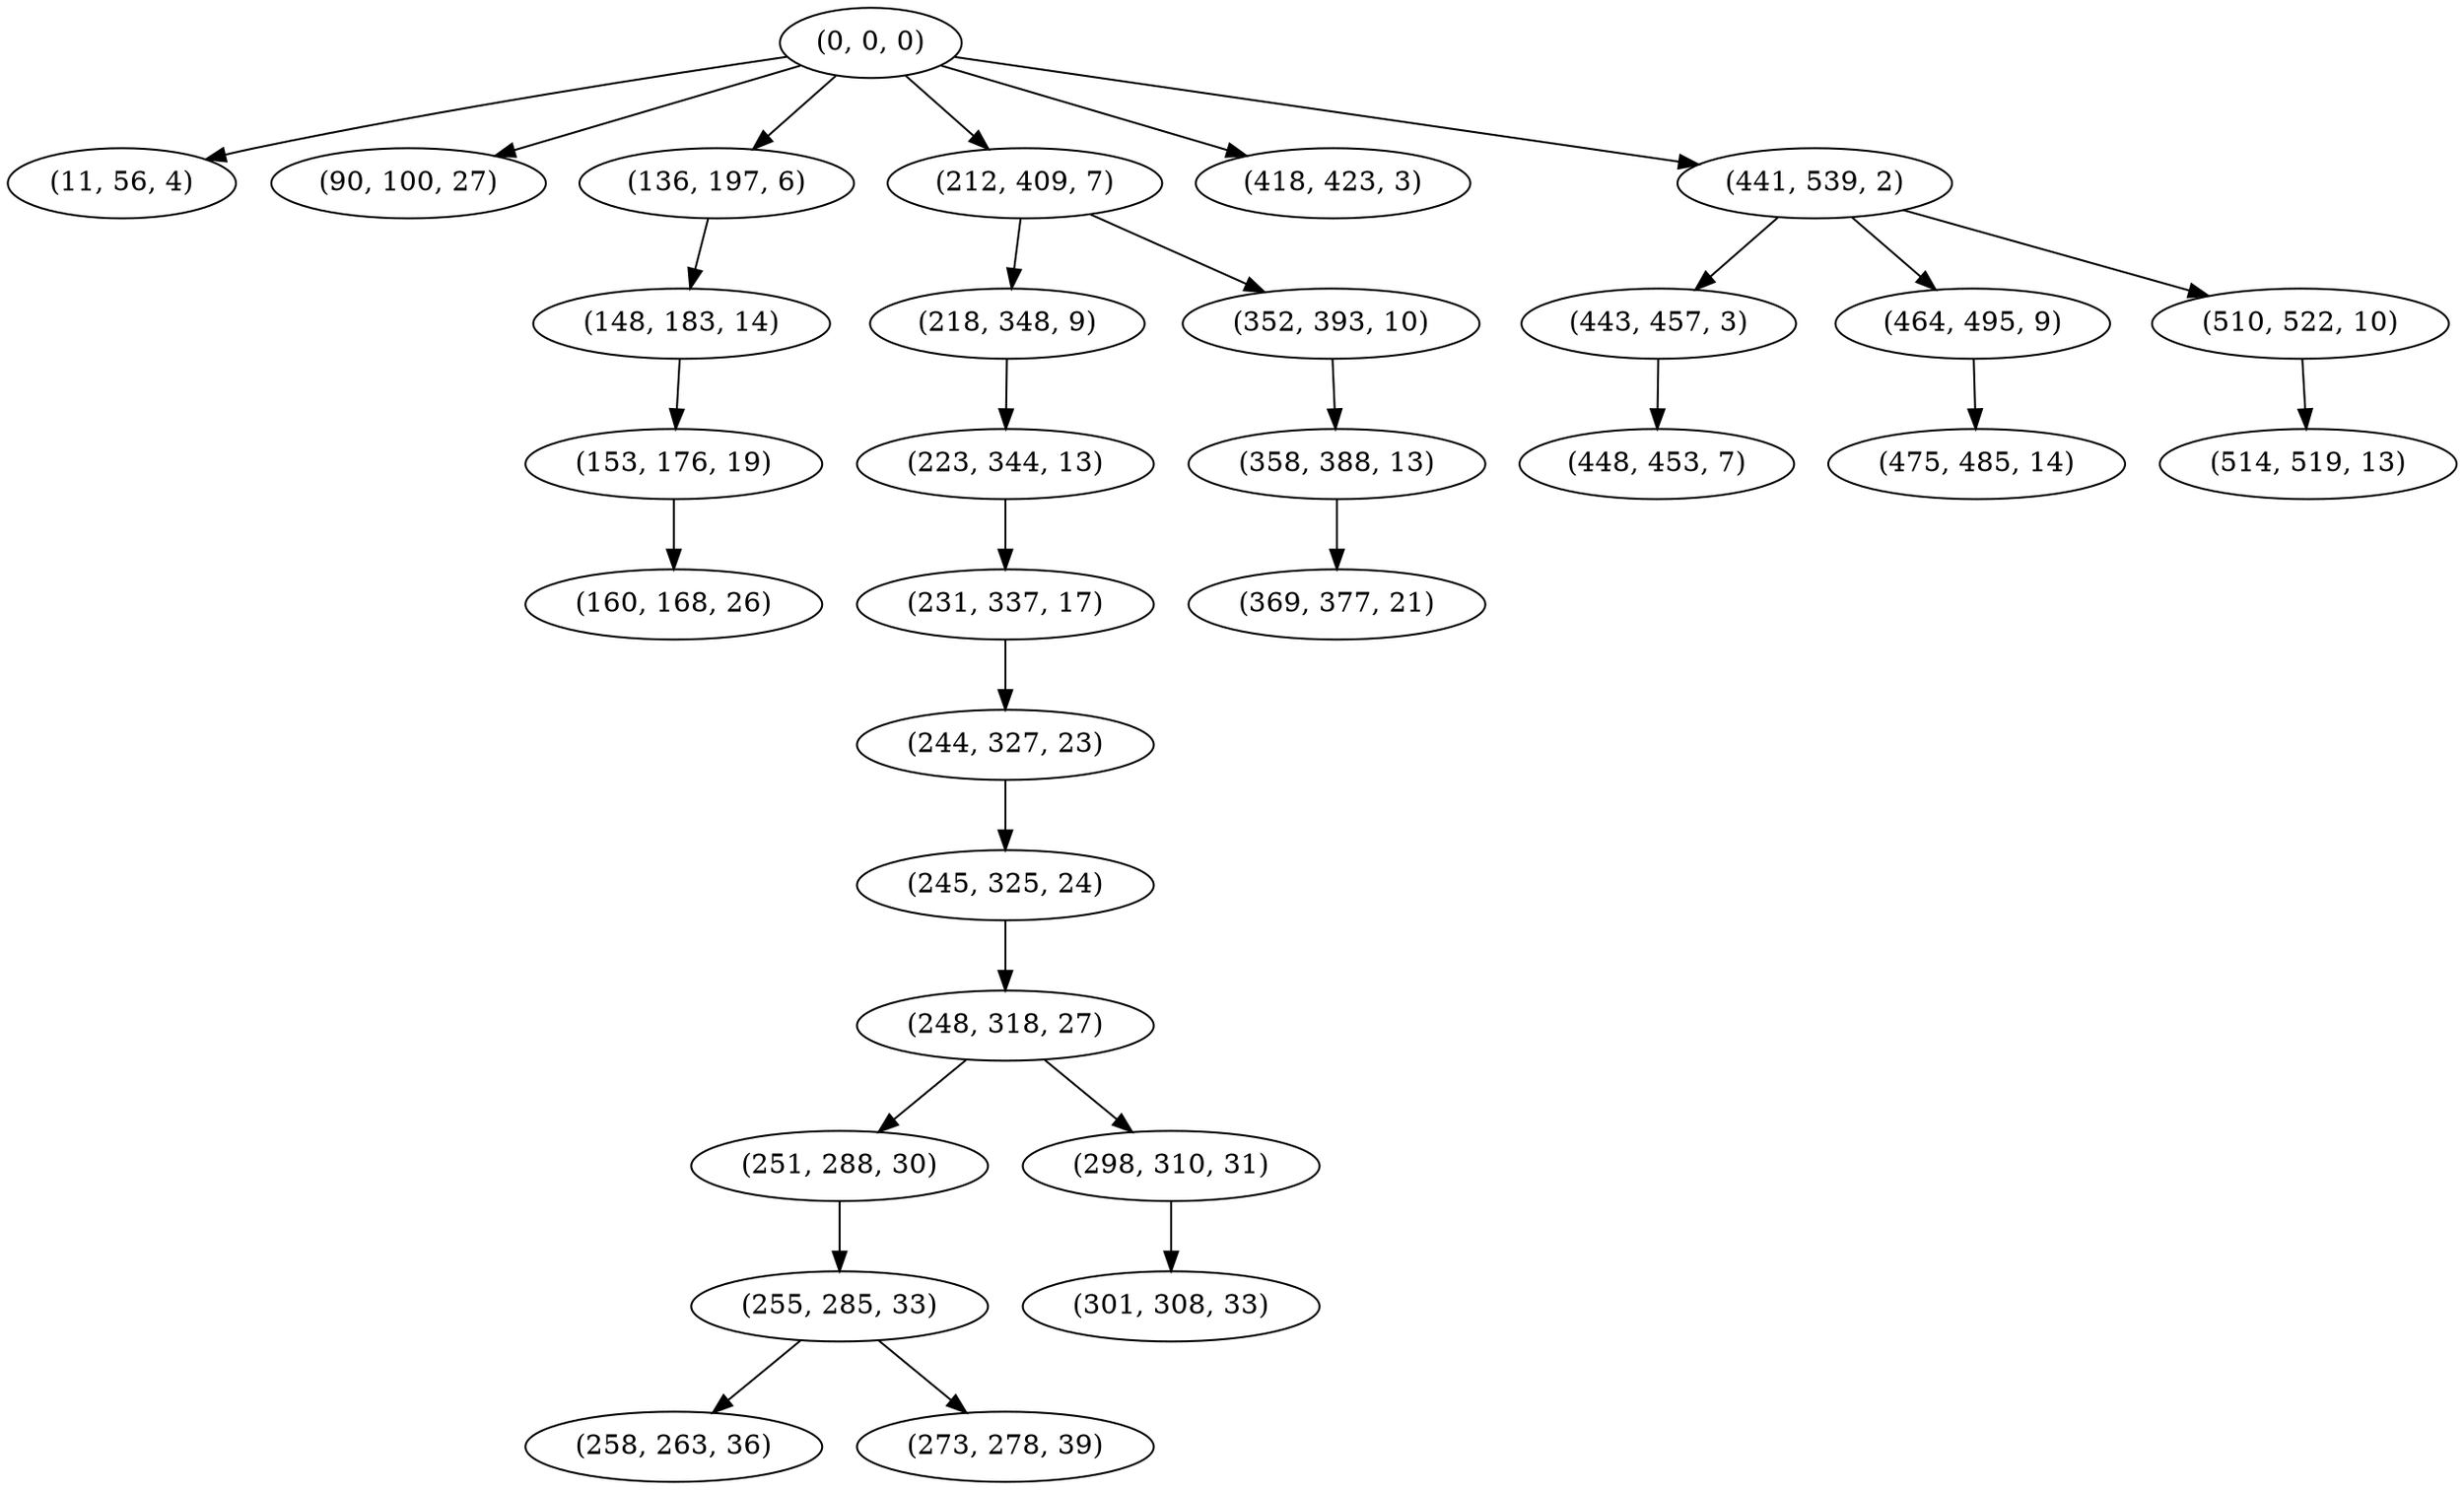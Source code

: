 digraph tree {
    "(0, 0, 0)";
    "(11, 56, 4)";
    "(90, 100, 27)";
    "(136, 197, 6)";
    "(148, 183, 14)";
    "(153, 176, 19)";
    "(160, 168, 26)";
    "(212, 409, 7)";
    "(218, 348, 9)";
    "(223, 344, 13)";
    "(231, 337, 17)";
    "(244, 327, 23)";
    "(245, 325, 24)";
    "(248, 318, 27)";
    "(251, 288, 30)";
    "(255, 285, 33)";
    "(258, 263, 36)";
    "(273, 278, 39)";
    "(298, 310, 31)";
    "(301, 308, 33)";
    "(352, 393, 10)";
    "(358, 388, 13)";
    "(369, 377, 21)";
    "(418, 423, 3)";
    "(441, 539, 2)";
    "(443, 457, 3)";
    "(448, 453, 7)";
    "(464, 495, 9)";
    "(475, 485, 14)";
    "(510, 522, 10)";
    "(514, 519, 13)";
    "(0, 0, 0)" -> "(11, 56, 4)";
    "(0, 0, 0)" -> "(90, 100, 27)";
    "(0, 0, 0)" -> "(136, 197, 6)";
    "(0, 0, 0)" -> "(212, 409, 7)";
    "(0, 0, 0)" -> "(418, 423, 3)";
    "(0, 0, 0)" -> "(441, 539, 2)";
    "(136, 197, 6)" -> "(148, 183, 14)";
    "(148, 183, 14)" -> "(153, 176, 19)";
    "(153, 176, 19)" -> "(160, 168, 26)";
    "(212, 409, 7)" -> "(218, 348, 9)";
    "(212, 409, 7)" -> "(352, 393, 10)";
    "(218, 348, 9)" -> "(223, 344, 13)";
    "(223, 344, 13)" -> "(231, 337, 17)";
    "(231, 337, 17)" -> "(244, 327, 23)";
    "(244, 327, 23)" -> "(245, 325, 24)";
    "(245, 325, 24)" -> "(248, 318, 27)";
    "(248, 318, 27)" -> "(251, 288, 30)";
    "(248, 318, 27)" -> "(298, 310, 31)";
    "(251, 288, 30)" -> "(255, 285, 33)";
    "(255, 285, 33)" -> "(258, 263, 36)";
    "(255, 285, 33)" -> "(273, 278, 39)";
    "(298, 310, 31)" -> "(301, 308, 33)";
    "(352, 393, 10)" -> "(358, 388, 13)";
    "(358, 388, 13)" -> "(369, 377, 21)";
    "(441, 539, 2)" -> "(443, 457, 3)";
    "(441, 539, 2)" -> "(464, 495, 9)";
    "(441, 539, 2)" -> "(510, 522, 10)";
    "(443, 457, 3)" -> "(448, 453, 7)";
    "(464, 495, 9)" -> "(475, 485, 14)";
    "(510, 522, 10)" -> "(514, 519, 13)";
}
